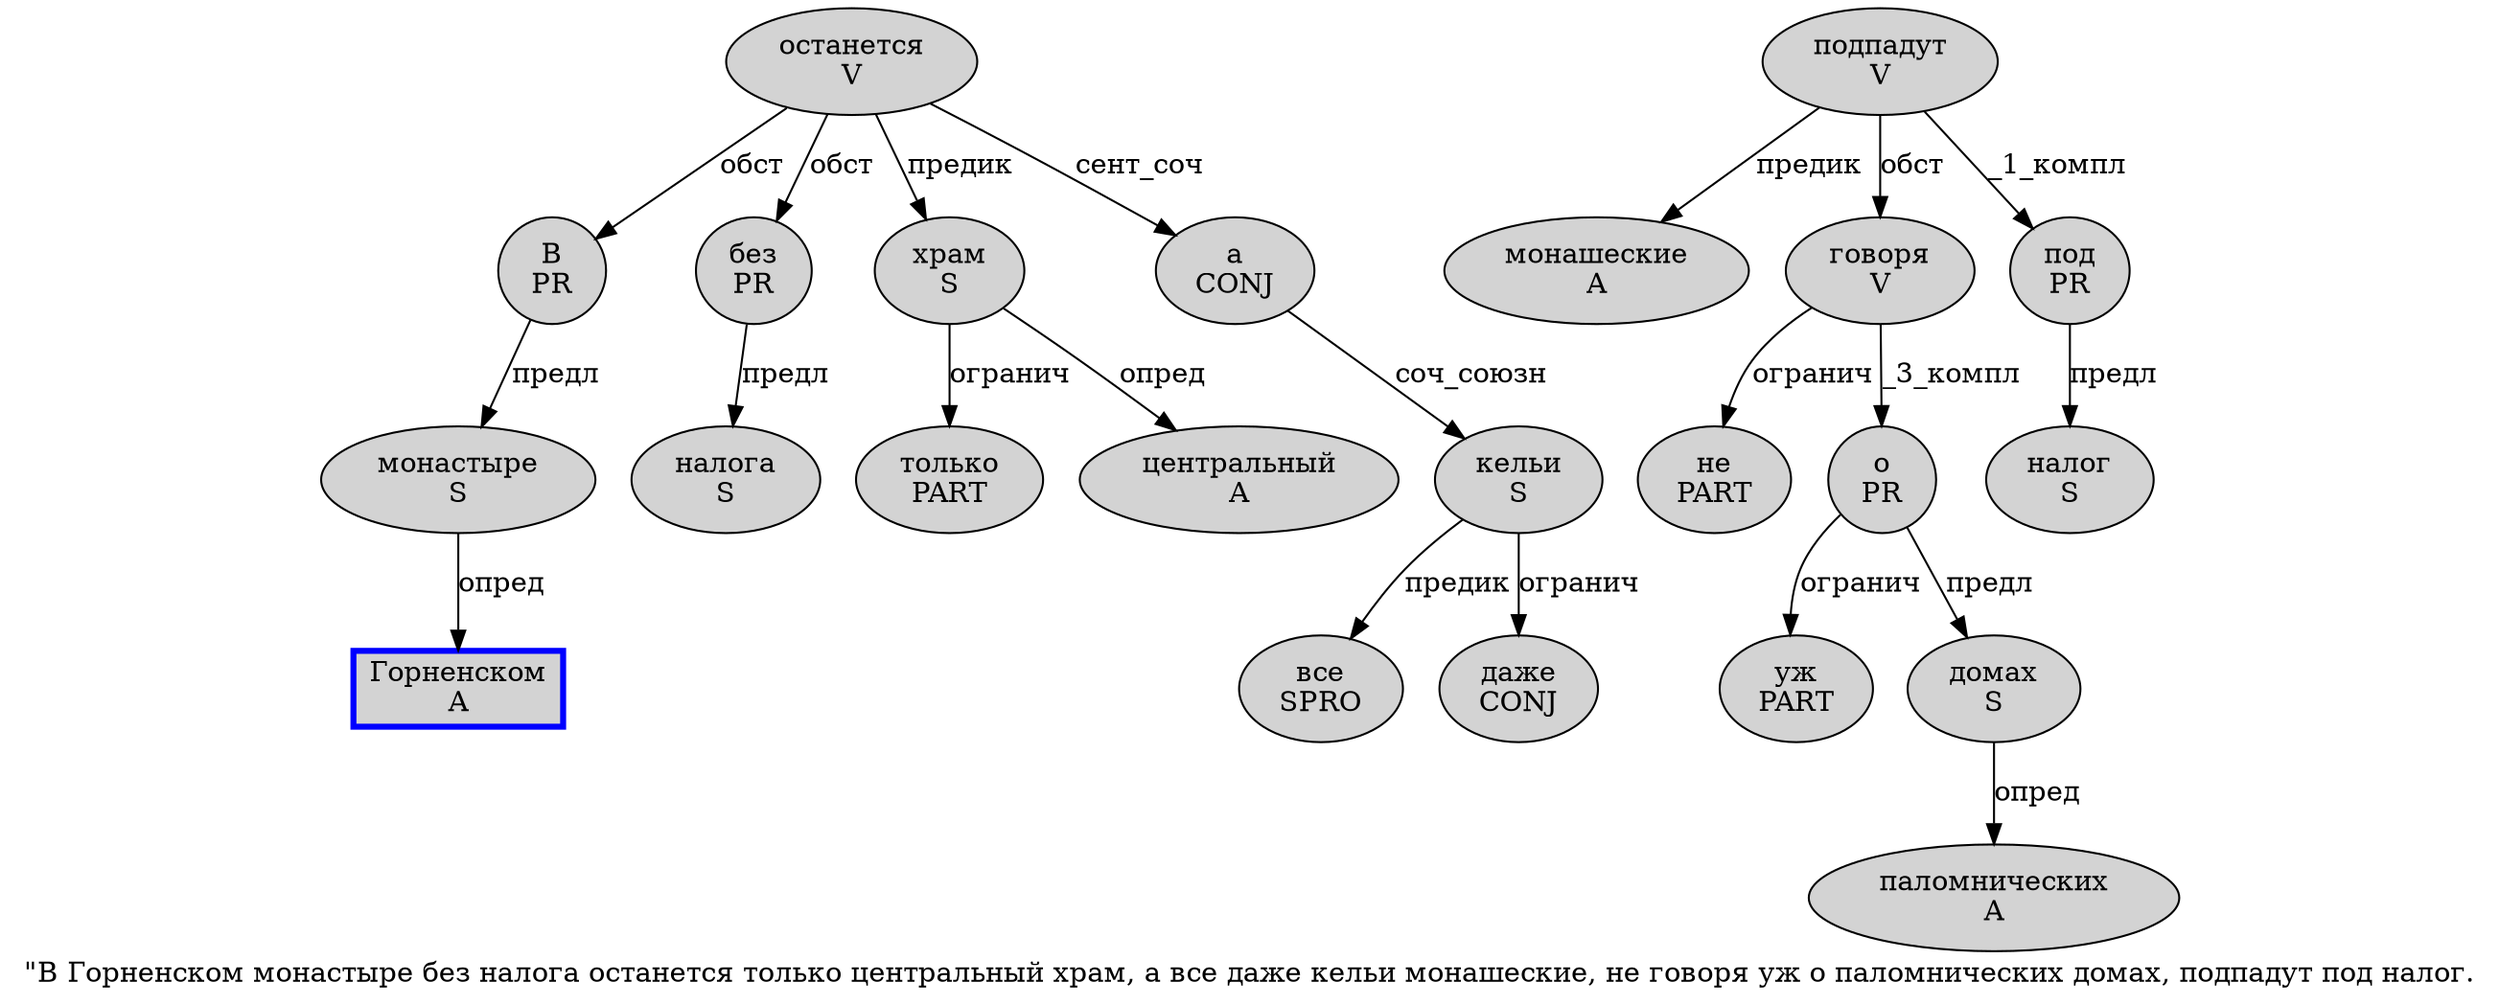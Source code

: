 digraph SENTENCE_51 {
	graph [label="\"В Горненском монастыре без налога останется только центральный храм, а все даже кельи монашеские, не говоря уж о паломнических домах, подпадут под налог."]
	node [style=filled]
		1 [label="В
PR" color="" fillcolor=lightgray penwidth=1 shape=ellipse]
		2 [label="Горненском
A" color=blue fillcolor=lightgray penwidth=3 shape=box]
		3 [label="монастыре
S" color="" fillcolor=lightgray penwidth=1 shape=ellipse]
		4 [label="без
PR" color="" fillcolor=lightgray penwidth=1 shape=ellipse]
		5 [label="налога
S" color="" fillcolor=lightgray penwidth=1 shape=ellipse]
		6 [label="останется
V" color="" fillcolor=lightgray penwidth=1 shape=ellipse]
		7 [label="только
PART" color="" fillcolor=lightgray penwidth=1 shape=ellipse]
		8 [label="центральный
A" color="" fillcolor=lightgray penwidth=1 shape=ellipse]
		9 [label="храм
S" color="" fillcolor=lightgray penwidth=1 shape=ellipse]
		11 [label="а
CONJ" color="" fillcolor=lightgray penwidth=1 shape=ellipse]
		12 [label="все
SPRO" color="" fillcolor=lightgray penwidth=1 shape=ellipse]
		13 [label="даже
CONJ" color="" fillcolor=lightgray penwidth=1 shape=ellipse]
		14 [label="кельи
S" color="" fillcolor=lightgray penwidth=1 shape=ellipse]
		15 [label="монашеские
A" color="" fillcolor=lightgray penwidth=1 shape=ellipse]
		17 [label="не
PART" color="" fillcolor=lightgray penwidth=1 shape=ellipse]
		18 [label="говоря
V" color="" fillcolor=lightgray penwidth=1 shape=ellipse]
		19 [label="уж
PART" color="" fillcolor=lightgray penwidth=1 shape=ellipse]
		20 [label="о
PR" color="" fillcolor=lightgray penwidth=1 shape=ellipse]
		21 [label="паломнических
A" color="" fillcolor=lightgray penwidth=1 shape=ellipse]
		22 [label="домах
S" color="" fillcolor=lightgray penwidth=1 shape=ellipse]
		24 [label="подпадут
V" color="" fillcolor=lightgray penwidth=1 shape=ellipse]
		25 [label="под
PR" color="" fillcolor=lightgray penwidth=1 shape=ellipse]
		26 [label="налог
S" color="" fillcolor=lightgray penwidth=1 shape=ellipse]
			11 -> 14 [label="соч_союзн"]
			9 -> 7 [label="огранич"]
			9 -> 8 [label="опред"]
			18 -> 17 [label="огранич"]
			18 -> 20 [label="_3_компл"]
			14 -> 12 [label="предик"]
			14 -> 13 [label="огранич"]
			3 -> 2 [label="опред"]
			6 -> 1 [label="обст"]
			6 -> 4 [label="обст"]
			6 -> 9 [label="предик"]
			6 -> 11 [label="сент_соч"]
			4 -> 5 [label="предл"]
			25 -> 26 [label="предл"]
			1 -> 3 [label="предл"]
			24 -> 15 [label="предик"]
			24 -> 18 [label="обст"]
			24 -> 25 [label="_1_компл"]
			22 -> 21 [label="опред"]
			20 -> 19 [label="огранич"]
			20 -> 22 [label="предл"]
}